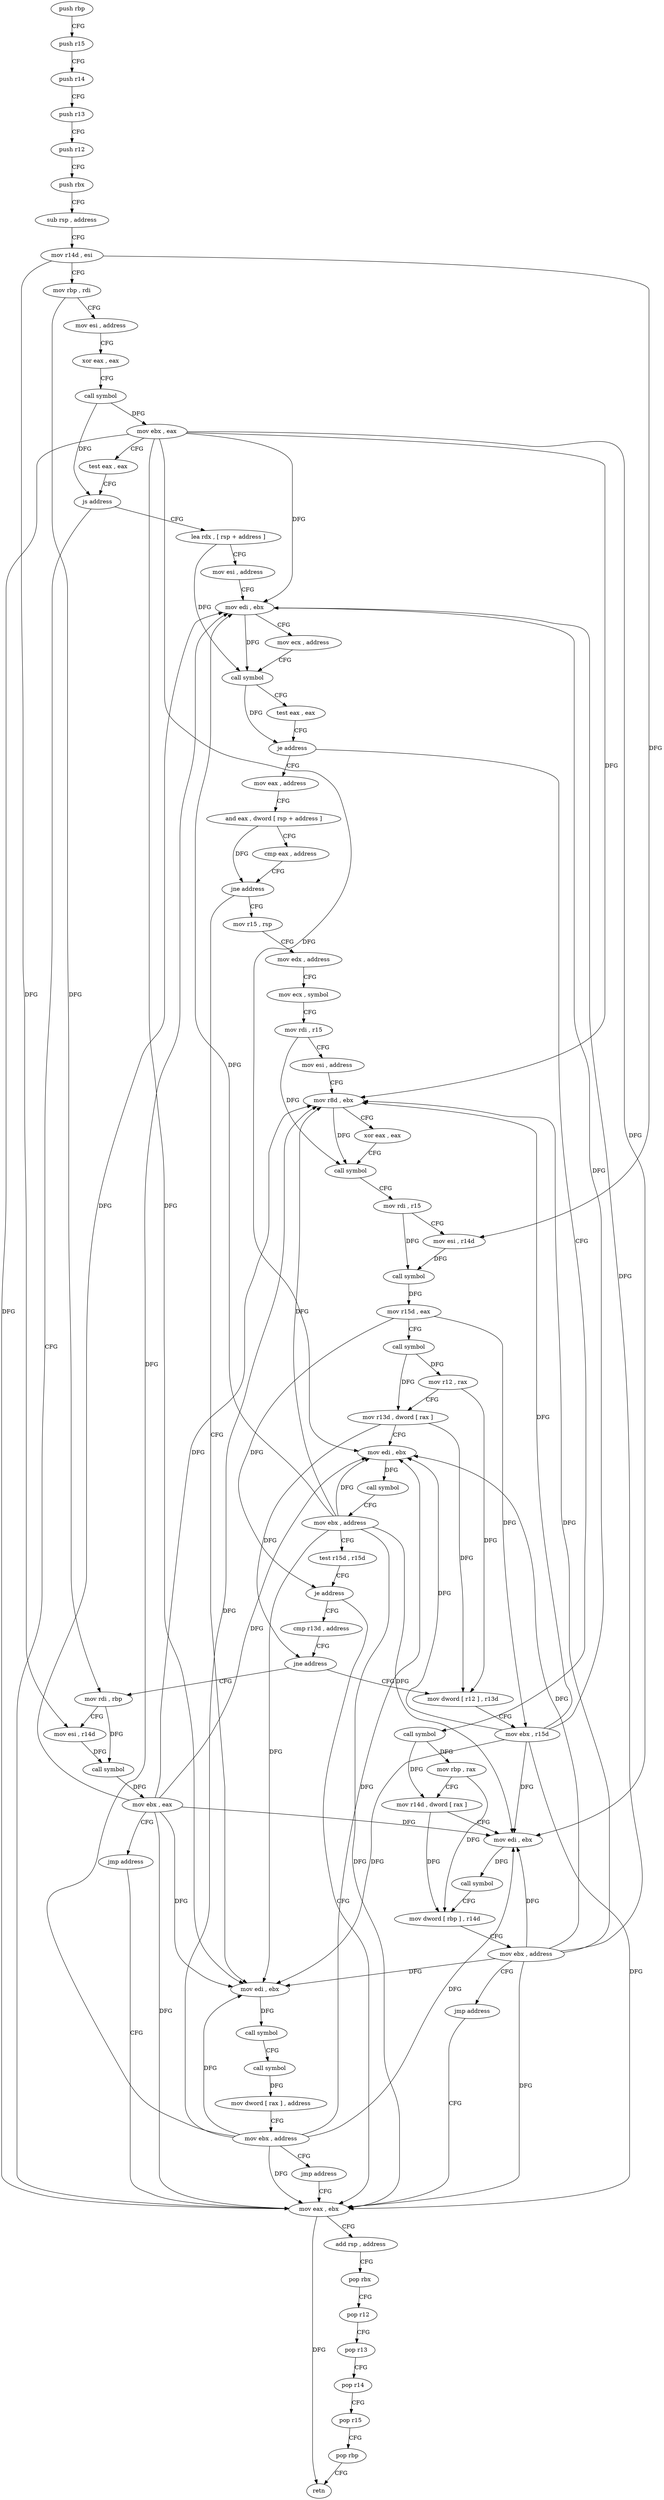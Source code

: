digraph "func" {
"4277072" [label = "push rbp" ]
"4277073" [label = "push r15" ]
"4277075" [label = "push r14" ]
"4277077" [label = "push r13" ]
"4277079" [label = "push r12" ]
"4277081" [label = "push rbx" ]
"4277082" [label = "sub rsp , address" ]
"4277089" [label = "mov r14d , esi" ]
"4277092" [label = "mov rbp , rdi" ]
"4277095" [label = "mov esi , address" ]
"4277100" [label = "xor eax , eax" ]
"4277102" [label = "call symbol" ]
"4277107" [label = "mov ebx , eax" ]
"4277109" [label = "test eax , eax" ]
"4277111" [label = "js address" ]
"4277317" [label = "mov eax , ebx" ]
"4277117" [label = "lea rdx , [ rsp + address ]" ]
"4277319" [label = "add rsp , address" ]
"4277326" [label = "pop rbx" ]
"4277327" [label = "pop r12" ]
"4277329" [label = "pop r13" ]
"4277331" [label = "pop r14" ]
"4277333" [label = "pop r15" ]
"4277335" [label = "pop rbp" ]
"4277336" [label = "retn" ]
"4277122" [label = "mov esi , address" ]
"4277127" [label = "mov edi , ebx" ]
"4277129" [label = "mov ecx , address" ]
"4277134" [label = "call symbol" ]
"4277139" [label = "test eax , eax" ]
"4277141" [label = "je address" ]
"4277175" [label = "mov eax , address" ]
"4277143" [label = "call symbol" ]
"4277180" [label = "and eax , dword [ rsp + address ]" ]
"4277184" [label = "cmp eax , address" ]
"4277189" [label = "jne address" ]
"4277216" [label = "mov r15 , rsp" ]
"4277191" [label = "mov edi , ebx" ]
"4277148" [label = "mov rbp , rax" ]
"4277151" [label = "mov r14d , dword [ rax ]" ]
"4277154" [label = "mov edi , ebx" ]
"4277156" [label = "call symbol" ]
"4277161" [label = "mov dword [ rbp ] , r14d" ]
"4277165" [label = "mov ebx , address" ]
"4277170" [label = "jmp address" ]
"4277219" [label = "mov edx , address" ]
"4277224" [label = "mov ecx , symbol" ]
"4277229" [label = "mov rdi , r15" ]
"4277232" [label = "mov esi , address" ]
"4277237" [label = "mov r8d , ebx" ]
"4277240" [label = "xor eax , eax" ]
"4277242" [label = "call symbol" ]
"4277247" [label = "mov rdi , r15" ]
"4277250" [label = "mov esi , r14d" ]
"4277253" [label = "call symbol" ]
"4277258" [label = "mov r15d , eax" ]
"4277261" [label = "call symbol" ]
"4277266" [label = "mov r12 , rax" ]
"4277269" [label = "mov r13d , dword [ rax ]" ]
"4277272" [label = "mov edi , ebx" ]
"4277274" [label = "call symbol" ]
"4277279" [label = "mov ebx , address" ]
"4277284" [label = "test r15d , r15d" ]
"4277287" [label = "je address" ]
"4277289" [label = "cmp r13d , address" ]
"4277193" [label = "call symbol" ]
"4277198" [label = "call symbol" ]
"4277203" [label = "mov dword [ rax ] , address" ]
"4277209" [label = "mov ebx , address" ]
"4277214" [label = "jmp address" ]
"4277293" [label = "jne address" ]
"4277310" [label = "mov dword [ r12 ] , r13d" ]
"4277295" [label = "mov rdi , rbp" ]
"4277314" [label = "mov ebx , r15d" ]
"4277298" [label = "mov esi , r14d" ]
"4277301" [label = "call symbol" ]
"4277306" [label = "mov ebx , eax" ]
"4277308" [label = "jmp address" ]
"4277072" -> "4277073" [ label = "CFG" ]
"4277073" -> "4277075" [ label = "CFG" ]
"4277075" -> "4277077" [ label = "CFG" ]
"4277077" -> "4277079" [ label = "CFG" ]
"4277079" -> "4277081" [ label = "CFG" ]
"4277081" -> "4277082" [ label = "CFG" ]
"4277082" -> "4277089" [ label = "CFG" ]
"4277089" -> "4277092" [ label = "CFG" ]
"4277089" -> "4277250" [ label = "DFG" ]
"4277089" -> "4277298" [ label = "DFG" ]
"4277092" -> "4277095" [ label = "CFG" ]
"4277092" -> "4277295" [ label = "DFG" ]
"4277095" -> "4277100" [ label = "CFG" ]
"4277100" -> "4277102" [ label = "CFG" ]
"4277102" -> "4277107" [ label = "DFG" ]
"4277102" -> "4277111" [ label = "DFG" ]
"4277107" -> "4277109" [ label = "CFG" ]
"4277107" -> "4277317" [ label = "DFG" ]
"4277107" -> "4277127" [ label = "DFG" ]
"4277107" -> "4277154" [ label = "DFG" ]
"4277107" -> "4277237" [ label = "DFG" ]
"4277107" -> "4277272" [ label = "DFG" ]
"4277107" -> "4277191" [ label = "DFG" ]
"4277109" -> "4277111" [ label = "CFG" ]
"4277111" -> "4277317" [ label = "CFG" ]
"4277111" -> "4277117" [ label = "CFG" ]
"4277317" -> "4277319" [ label = "CFG" ]
"4277317" -> "4277336" [ label = "DFG" ]
"4277117" -> "4277122" [ label = "CFG" ]
"4277117" -> "4277134" [ label = "DFG" ]
"4277319" -> "4277326" [ label = "CFG" ]
"4277326" -> "4277327" [ label = "CFG" ]
"4277327" -> "4277329" [ label = "CFG" ]
"4277329" -> "4277331" [ label = "CFG" ]
"4277331" -> "4277333" [ label = "CFG" ]
"4277333" -> "4277335" [ label = "CFG" ]
"4277335" -> "4277336" [ label = "CFG" ]
"4277122" -> "4277127" [ label = "CFG" ]
"4277127" -> "4277129" [ label = "CFG" ]
"4277127" -> "4277134" [ label = "DFG" ]
"4277129" -> "4277134" [ label = "CFG" ]
"4277134" -> "4277139" [ label = "CFG" ]
"4277134" -> "4277141" [ label = "DFG" ]
"4277139" -> "4277141" [ label = "CFG" ]
"4277141" -> "4277175" [ label = "CFG" ]
"4277141" -> "4277143" [ label = "CFG" ]
"4277175" -> "4277180" [ label = "CFG" ]
"4277143" -> "4277148" [ label = "DFG" ]
"4277143" -> "4277151" [ label = "DFG" ]
"4277180" -> "4277184" [ label = "CFG" ]
"4277180" -> "4277189" [ label = "DFG" ]
"4277184" -> "4277189" [ label = "CFG" ]
"4277189" -> "4277216" [ label = "CFG" ]
"4277189" -> "4277191" [ label = "CFG" ]
"4277216" -> "4277219" [ label = "CFG" ]
"4277191" -> "4277193" [ label = "DFG" ]
"4277148" -> "4277151" [ label = "CFG" ]
"4277148" -> "4277161" [ label = "DFG" ]
"4277151" -> "4277154" [ label = "CFG" ]
"4277151" -> "4277161" [ label = "DFG" ]
"4277154" -> "4277156" [ label = "DFG" ]
"4277156" -> "4277161" [ label = "CFG" ]
"4277161" -> "4277165" [ label = "CFG" ]
"4277165" -> "4277170" [ label = "CFG" ]
"4277165" -> "4277317" [ label = "DFG" ]
"4277165" -> "4277127" [ label = "DFG" ]
"4277165" -> "4277154" [ label = "DFG" ]
"4277165" -> "4277237" [ label = "DFG" ]
"4277165" -> "4277272" [ label = "DFG" ]
"4277165" -> "4277191" [ label = "DFG" ]
"4277170" -> "4277317" [ label = "CFG" ]
"4277219" -> "4277224" [ label = "CFG" ]
"4277224" -> "4277229" [ label = "CFG" ]
"4277229" -> "4277232" [ label = "CFG" ]
"4277229" -> "4277242" [ label = "DFG" ]
"4277232" -> "4277237" [ label = "CFG" ]
"4277237" -> "4277240" [ label = "CFG" ]
"4277237" -> "4277242" [ label = "DFG" ]
"4277240" -> "4277242" [ label = "CFG" ]
"4277242" -> "4277247" [ label = "CFG" ]
"4277247" -> "4277250" [ label = "CFG" ]
"4277247" -> "4277253" [ label = "DFG" ]
"4277250" -> "4277253" [ label = "DFG" ]
"4277253" -> "4277258" [ label = "DFG" ]
"4277258" -> "4277261" [ label = "CFG" ]
"4277258" -> "4277287" [ label = "DFG" ]
"4277258" -> "4277314" [ label = "DFG" ]
"4277261" -> "4277266" [ label = "DFG" ]
"4277261" -> "4277269" [ label = "DFG" ]
"4277266" -> "4277269" [ label = "CFG" ]
"4277266" -> "4277310" [ label = "DFG" ]
"4277269" -> "4277272" [ label = "CFG" ]
"4277269" -> "4277293" [ label = "DFG" ]
"4277269" -> "4277310" [ label = "DFG" ]
"4277272" -> "4277274" [ label = "DFG" ]
"4277274" -> "4277279" [ label = "CFG" ]
"4277279" -> "4277284" [ label = "CFG" ]
"4277279" -> "4277317" [ label = "DFG" ]
"4277279" -> "4277127" [ label = "DFG" ]
"4277279" -> "4277154" [ label = "DFG" ]
"4277279" -> "4277237" [ label = "DFG" ]
"4277279" -> "4277272" [ label = "DFG" ]
"4277279" -> "4277191" [ label = "DFG" ]
"4277284" -> "4277287" [ label = "CFG" ]
"4277287" -> "4277317" [ label = "CFG" ]
"4277287" -> "4277289" [ label = "CFG" ]
"4277289" -> "4277293" [ label = "CFG" ]
"4277193" -> "4277198" [ label = "CFG" ]
"4277198" -> "4277203" [ label = "DFG" ]
"4277203" -> "4277209" [ label = "CFG" ]
"4277209" -> "4277214" [ label = "CFG" ]
"4277209" -> "4277317" [ label = "DFG" ]
"4277209" -> "4277127" [ label = "DFG" ]
"4277209" -> "4277154" [ label = "DFG" ]
"4277209" -> "4277237" [ label = "DFG" ]
"4277209" -> "4277272" [ label = "DFG" ]
"4277209" -> "4277191" [ label = "DFG" ]
"4277214" -> "4277317" [ label = "CFG" ]
"4277293" -> "4277310" [ label = "CFG" ]
"4277293" -> "4277295" [ label = "CFG" ]
"4277310" -> "4277314" [ label = "CFG" ]
"4277295" -> "4277298" [ label = "CFG" ]
"4277295" -> "4277301" [ label = "DFG" ]
"4277314" -> "4277317" [ label = "DFG" ]
"4277314" -> "4277127" [ label = "DFG" ]
"4277314" -> "4277154" [ label = "DFG" ]
"4277314" -> "4277237" [ label = "DFG" ]
"4277314" -> "4277272" [ label = "DFG" ]
"4277314" -> "4277191" [ label = "DFG" ]
"4277298" -> "4277301" [ label = "DFG" ]
"4277301" -> "4277306" [ label = "DFG" ]
"4277306" -> "4277308" [ label = "CFG" ]
"4277306" -> "4277317" [ label = "DFG" ]
"4277306" -> "4277127" [ label = "DFG" ]
"4277306" -> "4277154" [ label = "DFG" ]
"4277306" -> "4277237" [ label = "DFG" ]
"4277306" -> "4277272" [ label = "DFG" ]
"4277306" -> "4277191" [ label = "DFG" ]
"4277308" -> "4277317" [ label = "CFG" ]
}
